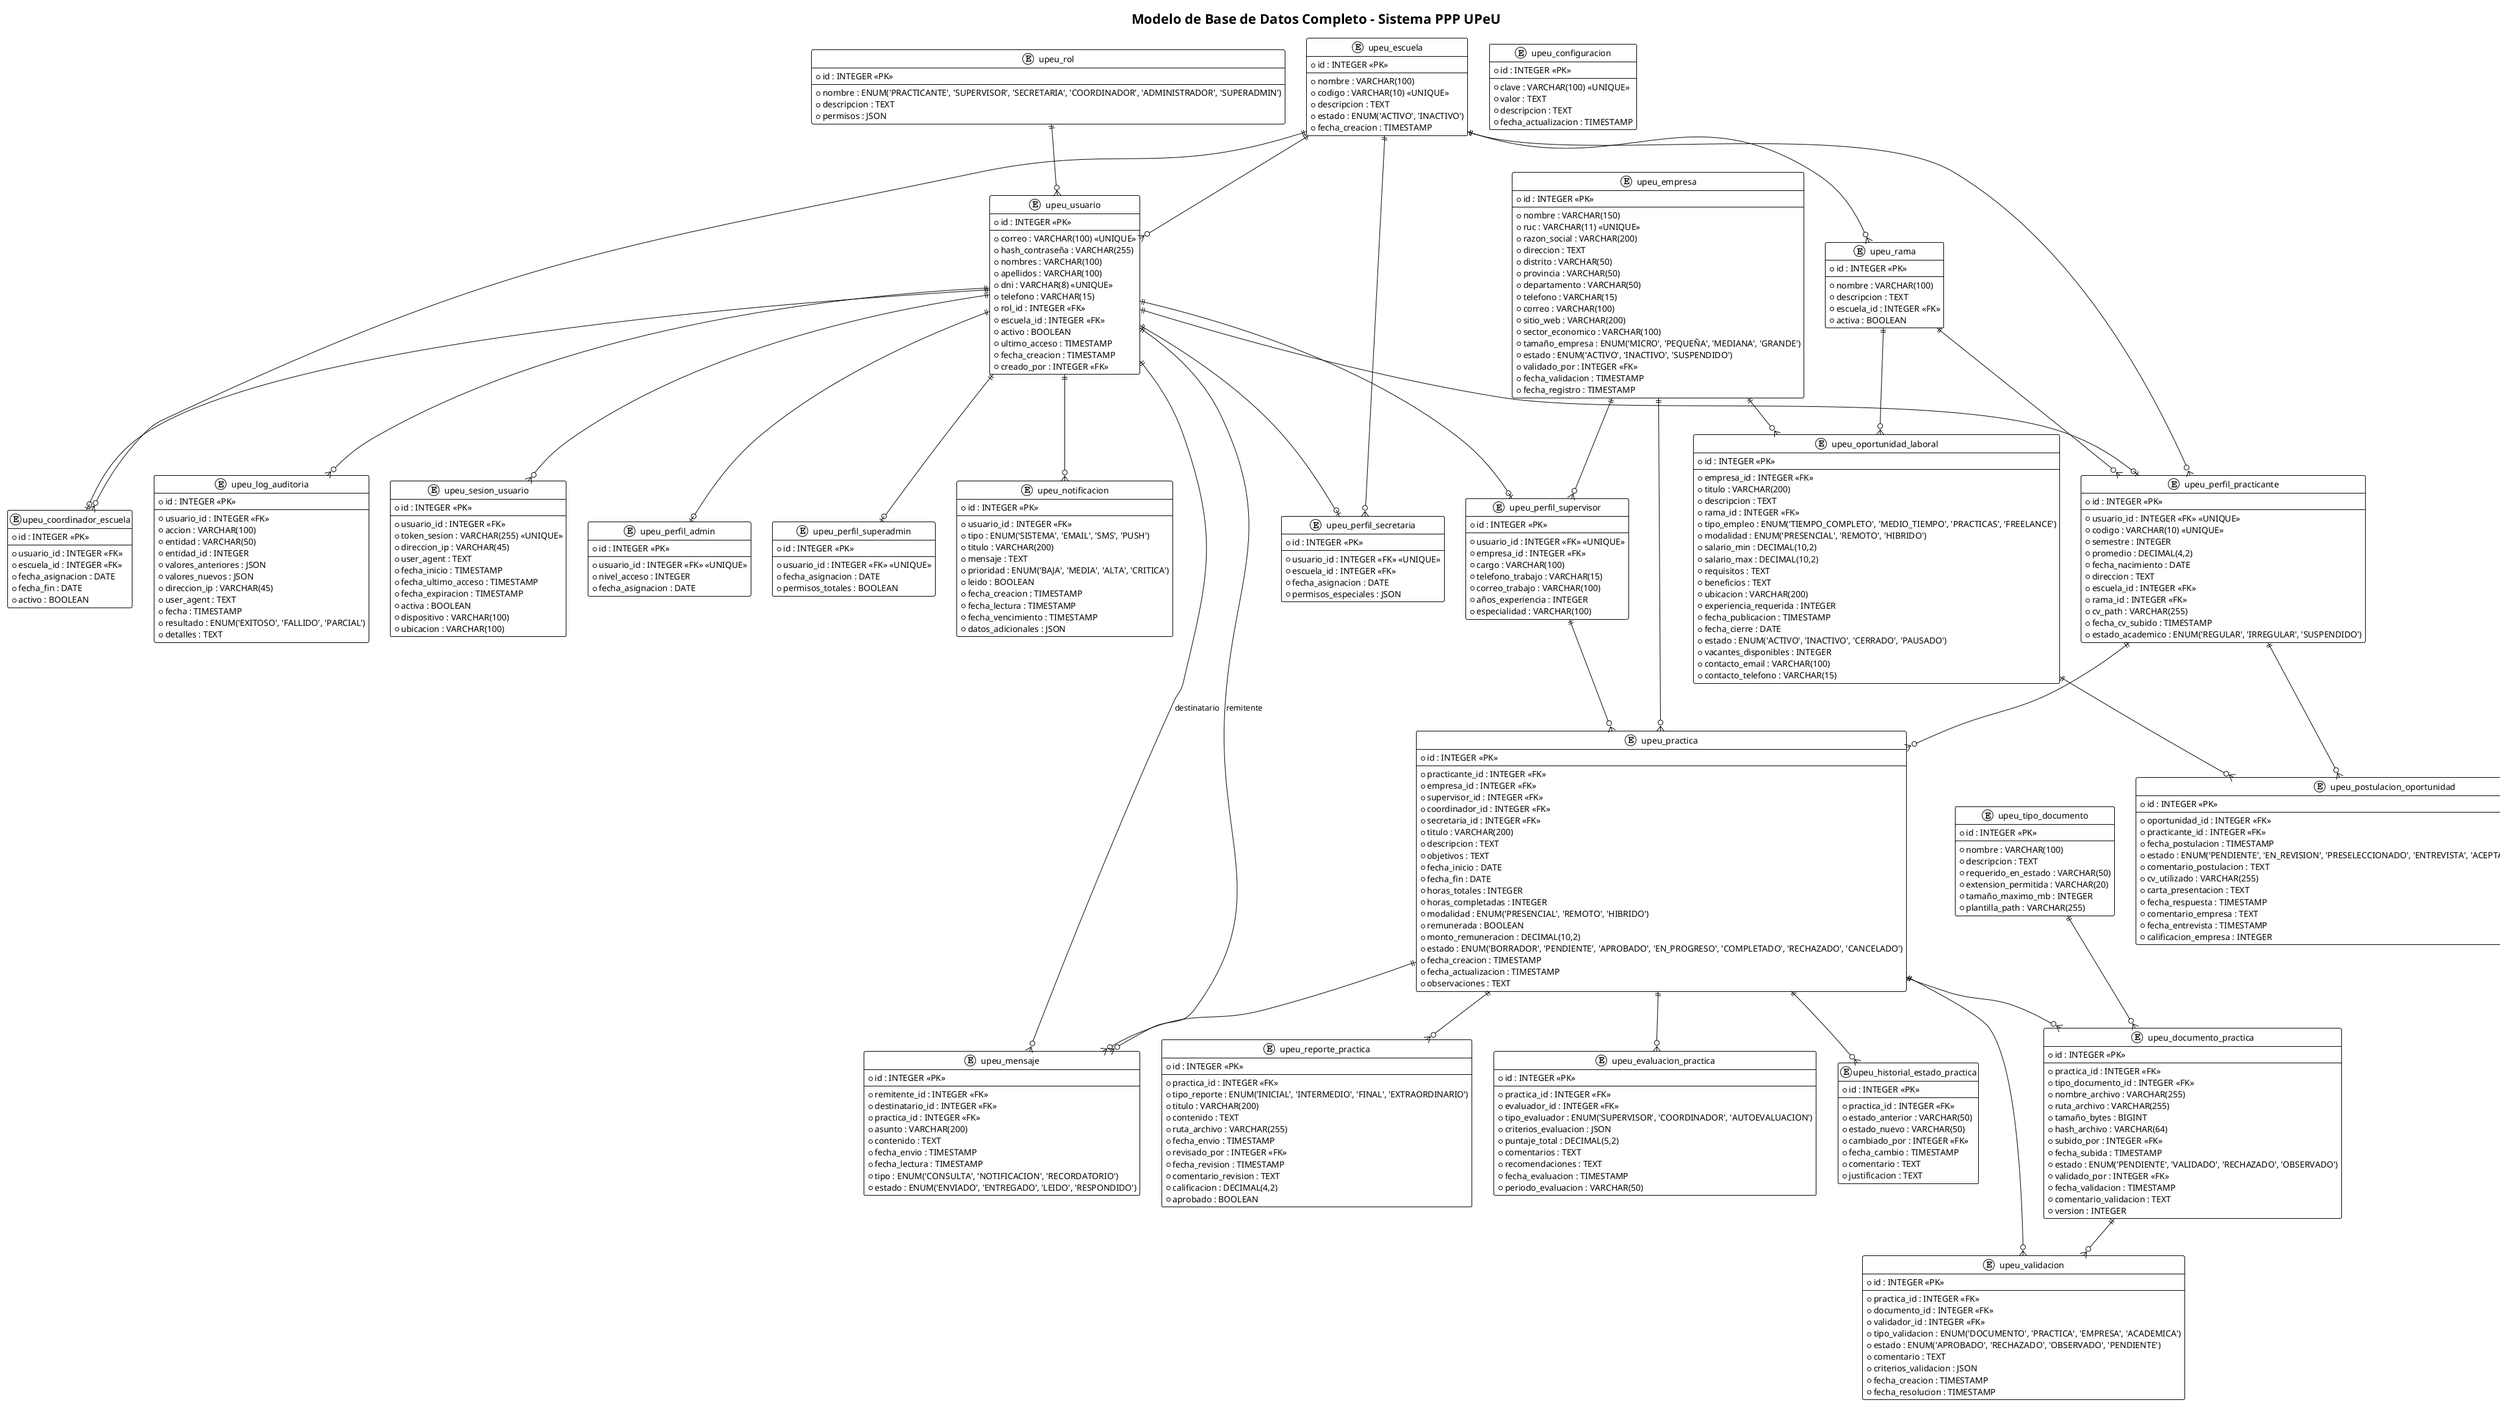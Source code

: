 @startuml
!theme plain

title Modelo de Base de Datos Completo - Sistema PPP UPeU

' === CONFIGURACIÓN Y GESTIÓN ===

entity "upeu_escuela" as escuela {
  * id : INTEGER <<PK>>
  --
  * nombre : VARCHAR(100)
  * codigo : VARCHAR(10) <<UNIQUE>>
  * descripcion : TEXT
  * estado : ENUM('ACTIVO', 'INACTIVO')
  * fecha_creacion : TIMESTAMP
}

entity "upeu_configuracion" as config {
  * id : INTEGER <<PK>>
  --
  * clave : VARCHAR(100) <<UNIQUE>>
  * valor : TEXT
  * descripcion : TEXT
  * fecha_actualizacion : TIMESTAMP
}

entity "upeu_rama" as rama {
  * id : INTEGER <<PK>>
  --
  * nombre : VARCHAR(100)
  * descripcion : TEXT
  * escuela_id : INTEGER <<FK>>
  * activa : BOOLEAN
}

' === USUARIOS Y ROLES ===

entity "upeu_rol" as rol {
  * id : INTEGER <<PK>>
  --
  * nombre : ENUM('PRACTICANTE', 'SUPERVISOR', 'SECRETARIA', 'COORDINADOR', 'ADMINISTRADOR', 'SUPERADMIN')
  * descripcion : TEXT
  * permisos : JSON
}

entity "upeu_usuario" as usuario {
  * id : INTEGER <<PK>>
  --
  * correo : VARCHAR(100) <<UNIQUE>>
  * hash_contraseña : VARCHAR(255)
  * nombres : VARCHAR(100)
  * apellidos : VARCHAR(100)
  * dni : VARCHAR(8) <<UNIQUE>>
  * telefono : VARCHAR(15)
  * rol_id : INTEGER <<FK>>
  * escuela_id : INTEGER <<FK>>
  * activo : BOOLEAN
  * ultimo_acceso : TIMESTAMP
  * fecha_creacion : TIMESTAMP
  * creado_por : INTEGER <<FK>>
}

' === PERFILES ESPECÍFICOS ===

entity "upeu_perfil_practicante" as practicante {
  * id : INTEGER <<PK>>
  --
  * usuario_id : INTEGER <<FK>> <<UNIQUE>>
  * codigo : VARCHAR(10) <<UNIQUE>>
  * semestre : INTEGER
  * promedio : DECIMAL(4,2)
  * fecha_nacimiento : DATE
  * direccion : TEXT
  * escuela_id : INTEGER <<FK>>
  * rama_id : INTEGER <<FK>>
  * cv_path : VARCHAR(255)
  * fecha_cv_subido : TIMESTAMP
  * estado_academico : ENUM('REGULAR', 'IRREGULAR', 'SUSPENDIDO')
}

entity "upeu_perfil_supervisor" as supervisor {
  * id : INTEGER <<PK>>
  --
  * usuario_id : INTEGER <<FK>> <<UNIQUE>>
  * empresa_id : INTEGER <<FK>>
  * cargo : VARCHAR(100)
  * telefono_trabajo : VARCHAR(15)
  * correo_trabajo : VARCHAR(100)
  * años_experiencia : INTEGER
  * especialidad : VARCHAR(100)
}

entity "upeu_coordinador_escuela" as coordinador {
  * id : INTEGER <<PK>>
  --
  * usuario_id : INTEGER <<FK>>
  * escuela_id : INTEGER <<FK>>
  * fecha_asignacion : DATE
  * fecha_fin : DATE
  * activo : BOOLEAN
}

entity "upeu_perfil_secretaria" as secretaria {
  * id : INTEGER <<PK>>
  --
  * usuario_id : INTEGER <<FK>> <<UNIQUE>>
  * escuela_id : INTEGER <<FK>>
  * fecha_asignacion : DATE
  * permisos_especiales : JSON
}

entity "upeu_perfil_admin" as admin {
  * id : INTEGER <<PK>>
  --
  * usuario_id : INTEGER <<FK>> <<UNIQUE>>
  * nivel_acceso : INTEGER
  * fecha_asignacion : DATE
}

entity "upeu_perfil_superadmin" as superadmin {
  * id : INTEGER <<PK>>
  --
  * usuario_id : INTEGER <<FK>> <<UNIQUE>>
  * fecha_asignacion : DATE
  * permisos_totales : BOOLEAN
}

' === EMPRESAS ===

entity "upeu_empresa" as empresa {
  * id : INTEGER <<PK>>
  --
  * nombre : VARCHAR(150)
  * ruc : VARCHAR(11) <<UNIQUE>>
  * razon_social : VARCHAR(200)
  * direccion : TEXT
  * distrito : VARCHAR(50)
  * provincia : VARCHAR(50)
  * departamento : VARCHAR(50)
  * telefono : VARCHAR(15)
  * correo : VARCHAR(100)
  * sitio_web : VARCHAR(200)
  * sector_economico : VARCHAR(100)
  * tamaño_empresa : ENUM('MICRO', 'PEQUEÑA', 'MEDIANA', 'GRANDE')
  * estado : ENUM('ACTIVO', 'INACTIVO', 'SUSPENDIDO')
  * validado_por : INTEGER <<FK>>
  * fecha_validacion : TIMESTAMP
  * fecha_registro : TIMESTAMP
}

' === PRÁCTICAS ===

entity "upeu_practica" as practica {
  * id : INTEGER <<PK>>
  --
  * practicante_id : INTEGER <<FK>>
  * empresa_id : INTEGER <<FK>>
  * supervisor_id : INTEGER <<FK>>
  * coordinador_id : INTEGER <<FK>>
  * secretaria_id : INTEGER <<FK>>
  * titulo : VARCHAR(200)
  * descripcion : TEXT
  * objetivos : TEXT
  * fecha_inicio : DATE
  * fecha_fin : DATE
  * horas_totales : INTEGER
  * horas_completadas : INTEGER
  * modalidad : ENUM('PRESENCIAL', 'REMOTO', 'HIBRIDO')
  * remunerada : BOOLEAN
  * monto_remuneracion : DECIMAL(10,2)
  * estado : ENUM('BORRADOR', 'PENDIENTE', 'APROBADO', 'EN_PROGRESO', 'COMPLETADO', 'RECHAZADO', 'CANCELADO')
  * fecha_creacion : TIMESTAMP
  * fecha_actualizacion : TIMESTAMP
  * observaciones : TEXT
}

entity "upeu_historial_estado_practica" as historial_practica {
  * id : INTEGER <<PK>>
  --
  * practica_id : INTEGER <<FK>>
  * estado_anterior : VARCHAR(50)
  * estado_nuevo : VARCHAR(50)
  * cambiado_por : INTEGER <<FK>>
  * fecha_cambio : TIMESTAMP
  * comentario : TEXT
  * justificacion : TEXT
}

' === DOCUMENTOS ===

entity "upeu_tipo_documento" as tipo_documento {
  * id : INTEGER <<PK>>
  --
  * nombre : VARCHAR(100)
  * descripcion : TEXT
  * requerido_en_estado : VARCHAR(50)
  * extension_permitida : VARCHAR(20)
  * tamaño_maximo_mb : INTEGER
  * plantilla_path : VARCHAR(255)
}

entity "upeu_documento_practica" as documento {
  * id : INTEGER <<PK>>
  --
  * practica_id : INTEGER <<FK>>
  * tipo_documento_id : INTEGER <<FK>>
  * nombre_archivo : VARCHAR(255)
  * ruta_archivo : VARCHAR(255)
  * tamaño_bytes : BIGINT
  * hash_archivo : VARCHAR(64)
  * subido_por : INTEGER <<FK>>
  * fecha_subida : TIMESTAMP
  * estado : ENUM('PENDIENTE', 'VALIDADO', 'RECHAZADO', 'OBSERVADO')
  * validado_por : INTEGER <<FK>>
  * fecha_validacion : TIMESTAMP
  * comentario_validacion : TEXT
  * version : INTEGER
}

' === VALIDACIONES ===

entity "upeu_validacion" as validacion {
  * id : INTEGER <<PK>>
  --
  * practica_id : INTEGER <<FK>>
  * documento_id : INTEGER <<FK>>
  * validador_id : INTEGER <<FK>>
  * tipo_validacion : ENUM('DOCUMENTO', 'PRACTICA', 'EMPRESA', 'ACADEMICA')
  * estado : ENUM('APROBADO', 'RECHAZADO', 'OBSERVADO', 'PENDIENTE')
  * comentario : TEXT
  * criterios_validacion : JSON
  * fecha_creacion : TIMESTAMP
  * fecha_resolucion : TIMESTAMP
}

' === REPORTES Y EVALUACIONES ===

entity "upeu_reporte_practica" as reporte {
  * id : INTEGER <<PK>>
  --
  * practica_id : INTEGER <<FK>>
  * tipo_reporte : ENUM('INICIAL', 'INTERMEDIO', 'FINAL', 'EXTRAORDINARIO')
  * titulo : VARCHAR(200)
  * contenido : TEXT
  * ruta_archivo : VARCHAR(255)
  * fecha_envio : TIMESTAMP
  * revisado_por : INTEGER <<FK>>
  * fecha_revision : TIMESTAMP
  * comentario_revision : TEXT
  * calificacion : DECIMAL(4,2)
  * aprobado : BOOLEAN
}

entity "upeu_evaluacion_practica" as evaluacion {
  * id : INTEGER <<PK>>
  --
  * practica_id : INTEGER <<FK>>
  * evaluador_id : INTEGER <<FK>>
  * tipo_evaluador : ENUM('SUPERVISOR', 'COORDINADOR', 'AUTOEVALUACION')
  * criterios_evaluacion : JSON
  * puntaje_total : DECIMAL(5,2)
  * comentarios : TEXT
  * recomendaciones : TEXT
  * fecha_evaluacion : TIMESTAMP
  * periodo_evaluacion : VARCHAR(50)
}

' === OPORTUNIDADES LABORALES ===

entity "upeu_oportunidad_laboral" as oportunidad {
  * id : INTEGER <<PK>>
  --
  * empresa_id : INTEGER <<FK>>
  * titulo : VARCHAR(200)
  * descripcion : TEXT
  * rama_id : INTEGER <<FK>>
  * tipo_empleo : ENUM('TIEMPO_COMPLETO', 'MEDIO_TIEMPO', 'PRACTICAS', 'FREELANCE')
  * modalidad : ENUM('PRESENCIAL', 'REMOTO', 'HIBRIDO')
  * salario_min : DECIMAL(10,2)
  * salario_max : DECIMAL(10,2)
  * requisitos : TEXT
  * beneficios : TEXT
  * ubicacion : VARCHAR(200)
  * experiencia_requerida : INTEGER
  * fecha_publicacion : TIMESTAMP
  * fecha_cierre : DATE
  * estado : ENUM('ACTIVO', 'INACTIVO', 'CERRADO', 'PAUSADO')
  * vacantes_disponibles : INTEGER
  * contacto_email : VARCHAR(100)
  * contacto_telefono : VARCHAR(15)
}

entity "upeu_postulacion_oportunidad" as postulacion {
  * id : INTEGER <<PK>>
  --
  * oportunidad_id : INTEGER <<FK>>
  * practicante_id : INTEGER <<FK>>
  * fecha_postulacion : TIMESTAMP
  * estado : ENUM('PENDIENTE', 'EN_REVISION', 'PRESELECCIONADO', 'ENTREVISTA', 'ACEPTADO', 'RECHAZADO', 'RETIRADO')
  * comentario_postulacion : TEXT
  * cv_utilizado : VARCHAR(255)
  * carta_presentacion : TEXT
  * fecha_respuesta : TIMESTAMP
  * comentario_empresa : TEXT
  * fecha_entrevista : TIMESTAMP
  * calificacion_empresa : INTEGER
}

' === NOTIFICACIONES Y COMUNICACIÓN ===

entity "upeu_notificacion" as notificacion {
  * id : INTEGER <<PK>>
  --
  * usuario_id : INTEGER <<FK>>
  * tipo : ENUM('SISTEMA', 'EMAIL', 'SMS', 'PUSH')
  * titulo : VARCHAR(200)
  * mensaje : TEXT
  * prioridad : ENUM('BAJA', 'MEDIA', 'ALTA', 'CRITICA')
  * leido : BOOLEAN
  * fecha_creacion : TIMESTAMP
  * fecha_lectura : TIMESTAMP
  * fecha_vencimiento : TIMESTAMP
  * datos_adicionales : JSON
}

entity "upeu_mensaje" as mensaje {
  * id : INTEGER <<PK>>
  --
  * remitente_id : INTEGER <<FK>>
  * destinatario_id : INTEGER <<FK>>
  * practica_id : INTEGER <<FK>>
  * asunto : VARCHAR(200)
  * contenido : TEXT
  * fecha_envio : TIMESTAMP
  * fecha_lectura : TIMESTAMP
  * tipo : ENUM('CONSULTA', 'NOTIFICACION', 'RECORDATORIO')
  * estado : ENUM('ENVIADO', 'ENTREGADO', 'LEIDO', 'RESPONDIDO')
}

' === AUDITORÍA Y LOGS ===

entity "upeu_log_auditoria" as auditoria {
  * id : INTEGER <<PK>>
  --
  * usuario_id : INTEGER <<FK>>
  * accion : VARCHAR(100)
  * entidad : VARCHAR(50)
  * entidad_id : INTEGER
  * valores_anteriores : JSON
  * valores_nuevos : JSON
  * direccion_ip : VARCHAR(45)
  * user_agent : TEXT
  * fecha : TIMESTAMP
  * resultado : ENUM('EXITOSO', 'FALLIDO', 'PARCIAL')
  * detalles : TEXT
}

entity "upeu_sesion_usuario" as sesion {
  * id : INTEGER <<PK>>
  --
  * usuario_id : INTEGER <<FK>>
  * token_sesion : VARCHAR(255) <<UNIQUE>>
  * direccion_ip : VARCHAR(45)
  * user_agent : TEXT
  * fecha_inicio : TIMESTAMP
  * fecha_ultimo_acceso : TIMESTAMP
  * fecha_expiracion : TIMESTAMP
  * activa : BOOLEAN
  * dispositivo : VARCHAR(100)
  * ubicacion : VARCHAR(100)
}

' === RELACIONES PRINCIPALES ===

' Escuela como centro
escuela ||--o{ usuario
escuela ||--o{ rama
escuela ||--o{ coordinador
escuela ||--o{ secretaria
escuela ||--o{ practicante

' Usuario y roles
rol ||--o{ usuario
usuario ||--o| practicante
usuario ||--o| supervisor
usuario ||--o| coordinador
usuario ||--o| secretaria
usuario ||--o| admin
usuario ||--o| superadmin

' Empresa
empresa ||--o{ supervisor
empresa ||--o{ practica
empresa ||--o{ oportunidad

' Práctica (centro del sistema)
practicante ||--o{ practica
supervisor ||--o{ practica
practica ||--o{ documento
practica ||--o{ historial_practica
practica ||--o{ reporte
practica ||--o{ evaluacion
practica ||--o{ validacion
practica ||--o{ mensaje

' Documentos
tipo_documento ||--o{ documento
documento ||--o{ validacion

' Oportunidades laborales
rama ||--o{ oportunidad
rama ||--o{ practicante
oportunidad ||--o{ postulacion
practicante ||--o{ postulacion

' Comunicación
usuario ||--o{ notificacion
usuario ||--o{ mensaje : remitente
usuario ||--o{ mensaje : destinatario
usuario ||--o{ sesion

' Auditoría
usuario ||--o{ auditoria

@enduml
